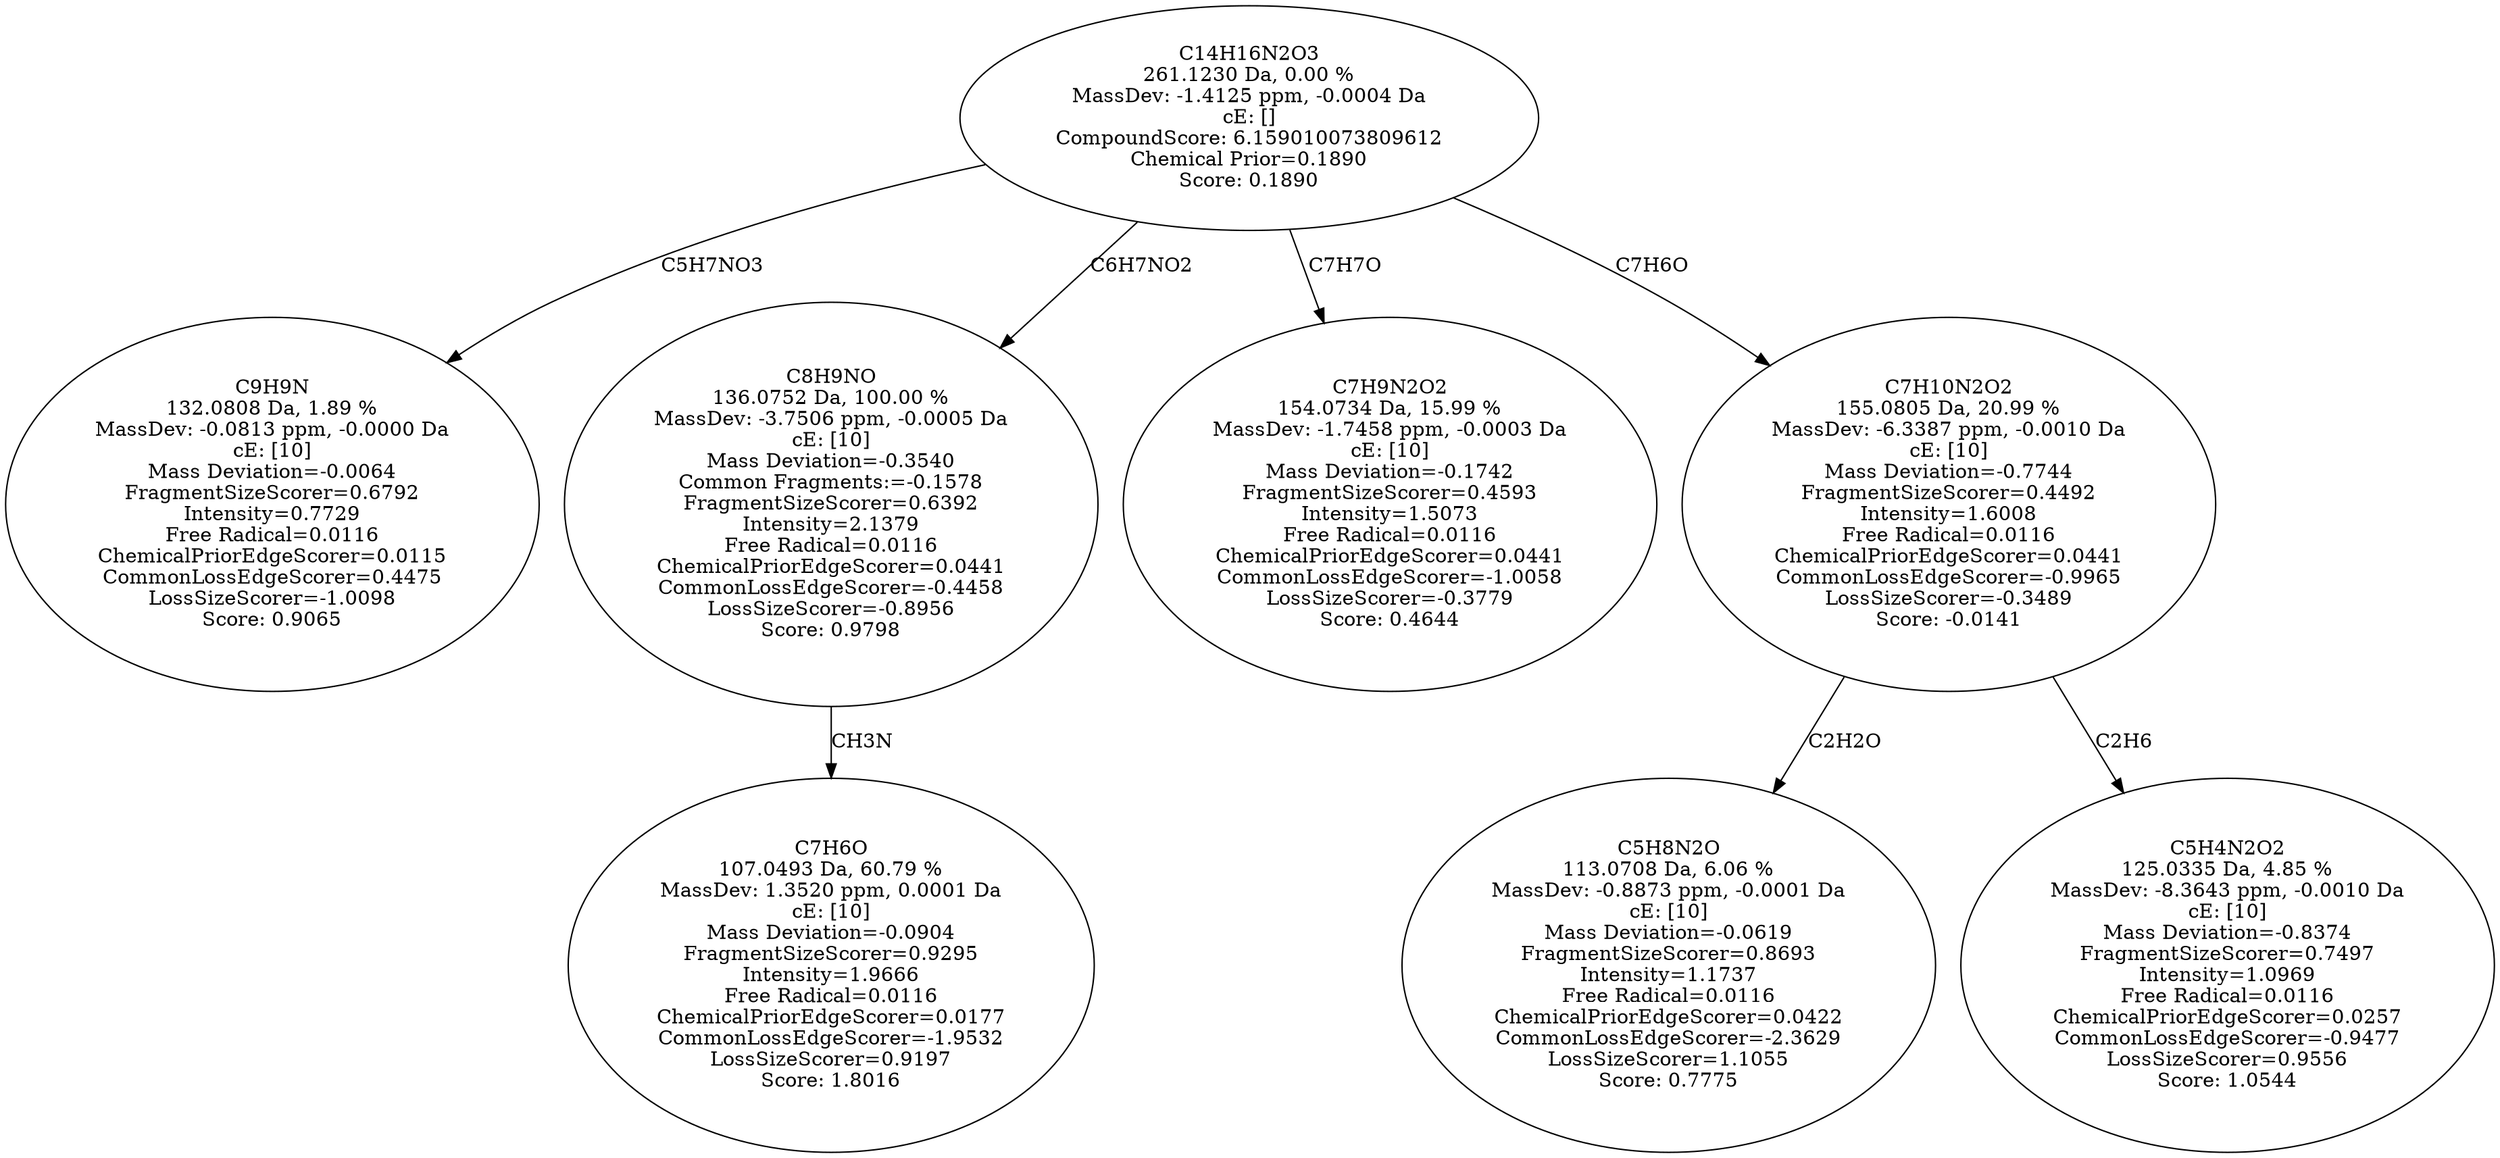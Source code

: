 strict digraph {
v1 [label="C9H9N\n132.0808 Da, 1.89 %\nMassDev: -0.0813 ppm, -0.0000 Da\ncE: [10]\nMass Deviation=-0.0064\nFragmentSizeScorer=0.6792\nIntensity=0.7729\nFree Radical=0.0116\nChemicalPriorEdgeScorer=0.0115\nCommonLossEdgeScorer=0.4475\nLossSizeScorer=-1.0098\nScore: 0.9065"];
v2 [label="C7H6O\n107.0493 Da, 60.79 %\nMassDev: 1.3520 ppm, 0.0001 Da\ncE: [10]\nMass Deviation=-0.0904\nFragmentSizeScorer=0.9295\nIntensity=1.9666\nFree Radical=0.0116\nChemicalPriorEdgeScorer=0.0177\nCommonLossEdgeScorer=-1.9532\nLossSizeScorer=0.9197\nScore: 1.8016"];
v3 [label="C8H9NO\n136.0752 Da, 100.00 %\nMassDev: -3.7506 ppm, -0.0005 Da\ncE: [10]\nMass Deviation=-0.3540\nCommon Fragments:=-0.1578\nFragmentSizeScorer=0.6392\nIntensity=2.1379\nFree Radical=0.0116\nChemicalPriorEdgeScorer=0.0441\nCommonLossEdgeScorer=-0.4458\nLossSizeScorer=-0.8956\nScore: 0.9798"];
v4 [label="C7H9N2O2\n154.0734 Da, 15.99 %\nMassDev: -1.7458 ppm, -0.0003 Da\ncE: [10]\nMass Deviation=-0.1742\nFragmentSizeScorer=0.4593\nIntensity=1.5073\nFree Radical=0.0116\nChemicalPriorEdgeScorer=0.0441\nCommonLossEdgeScorer=-1.0058\nLossSizeScorer=-0.3779\nScore: 0.4644"];
v5 [label="C5H8N2O\n113.0708 Da, 6.06 %\nMassDev: -0.8873 ppm, -0.0001 Da\ncE: [10]\nMass Deviation=-0.0619\nFragmentSizeScorer=0.8693\nIntensity=1.1737\nFree Radical=0.0116\nChemicalPriorEdgeScorer=0.0422\nCommonLossEdgeScorer=-2.3629\nLossSizeScorer=1.1055\nScore: 0.7775"];
v6 [label="C5H4N2O2\n125.0335 Da, 4.85 %\nMassDev: -8.3643 ppm, -0.0010 Da\ncE: [10]\nMass Deviation=-0.8374\nFragmentSizeScorer=0.7497\nIntensity=1.0969\nFree Radical=0.0116\nChemicalPriorEdgeScorer=0.0257\nCommonLossEdgeScorer=-0.9477\nLossSizeScorer=0.9556\nScore: 1.0544"];
v7 [label="C7H10N2O2\n155.0805 Da, 20.99 %\nMassDev: -6.3387 ppm, -0.0010 Da\ncE: [10]\nMass Deviation=-0.7744\nFragmentSizeScorer=0.4492\nIntensity=1.6008\nFree Radical=0.0116\nChemicalPriorEdgeScorer=0.0441\nCommonLossEdgeScorer=-0.9965\nLossSizeScorer=-0.3489\nScore: -0.0141"];
v8 [label="C14H16N2O3\n261.1230 Da, 0.00 %\nMassDev: -1.4125 ppm, -0.0004 Da\ncE: []\nCompoundScore: 6.159010073809612\nChemical Prior=0.1890\nScore: 0.1890"];
v8 -> v1 [label="C5H7NO3"];
v3 -> v2 [label="CH3N"];
v8 -> v3 [label="C6H7NO2"];
v8 -> v4 [label="C7H7O"];
v7 -> v5 [label="C2H2O"];
v7 -> v6 [label="C2H6"];
v8 -> v7 [label="C7H6O"];
}